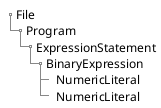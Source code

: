 @startuml tree
salt
{
  {T
   + File
   ++ Program
   +++ ExpressionStatement
   ++++ BinaryExpression
   +++++ NumericLiteral
   +++++ NumericLiteral
  }
}
@enduml